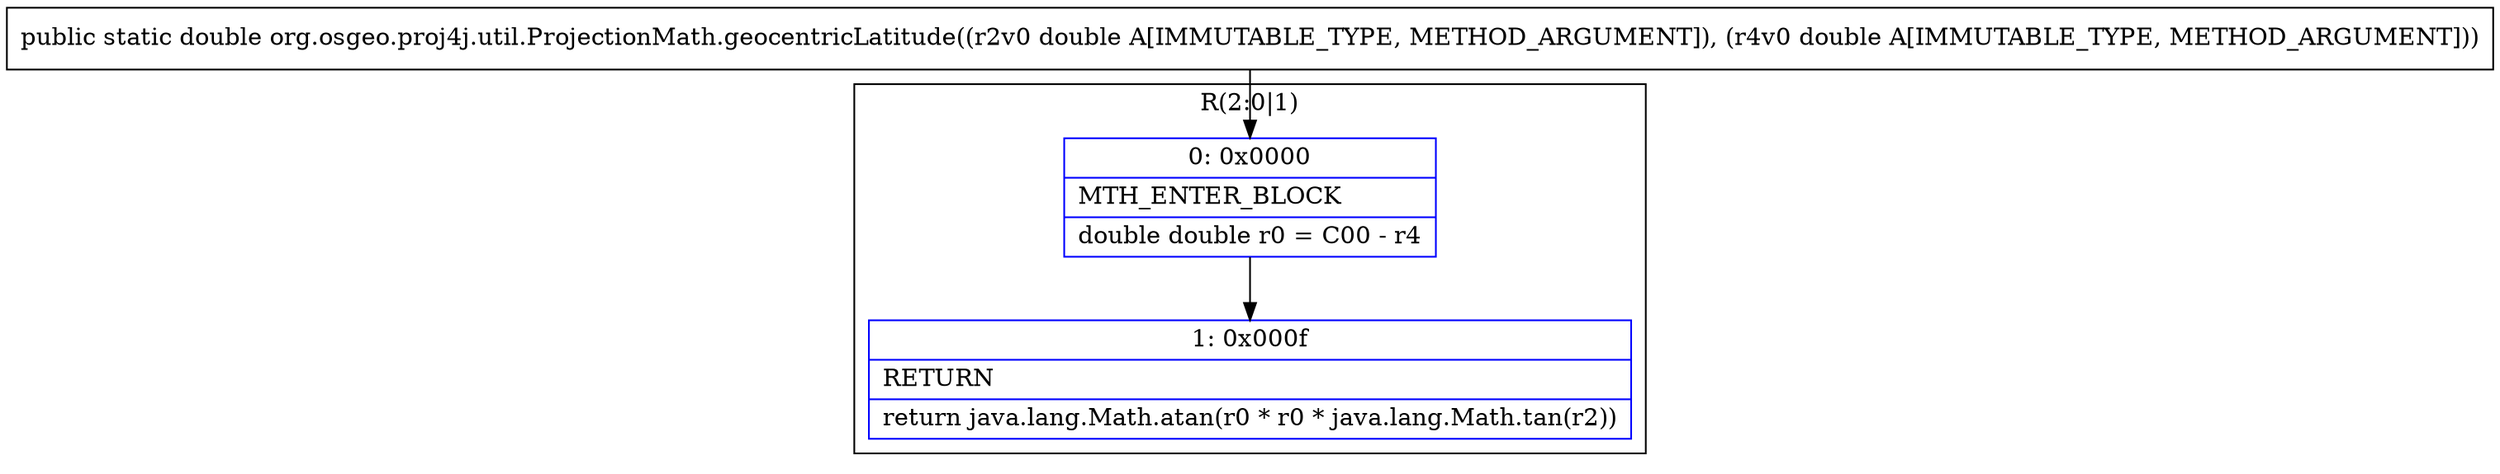 digraph "CFG fororg.osgeo.proj4j.util.ProjectionMath.geocentricLatitude(DD)D" {
subgraph cluster_Region_441252130 {
label = "R(2:0|1)";
node [shape=record,color=blue];
Node_0 [shape=record,label="{0\:\ 0x0000|MTH_ENTER_BLOCK\l|double double r0 = C00 \- r4\l}"];
Node_1 [shape=record,label="{1\:\ 0x000f|RETURN\l|return java.lang.Math.atan(r0 * r0 * java.lang.Math.tan(r2))\l}"];
}
MethodNode[shape=record,label="{public static double org.osgeo.proj4j.util.ProjectionMath.geocentricLatitude((r2v0 double A[IMMUTABLE_TYPE, METHOD_ARGUMENT]), (r4v0 double A[IMMUTABLE_TYPE, METHOD_ARGUMENT])) }"];
MethodNode -> Node_0;
Node_0 -> Node_1;
}

